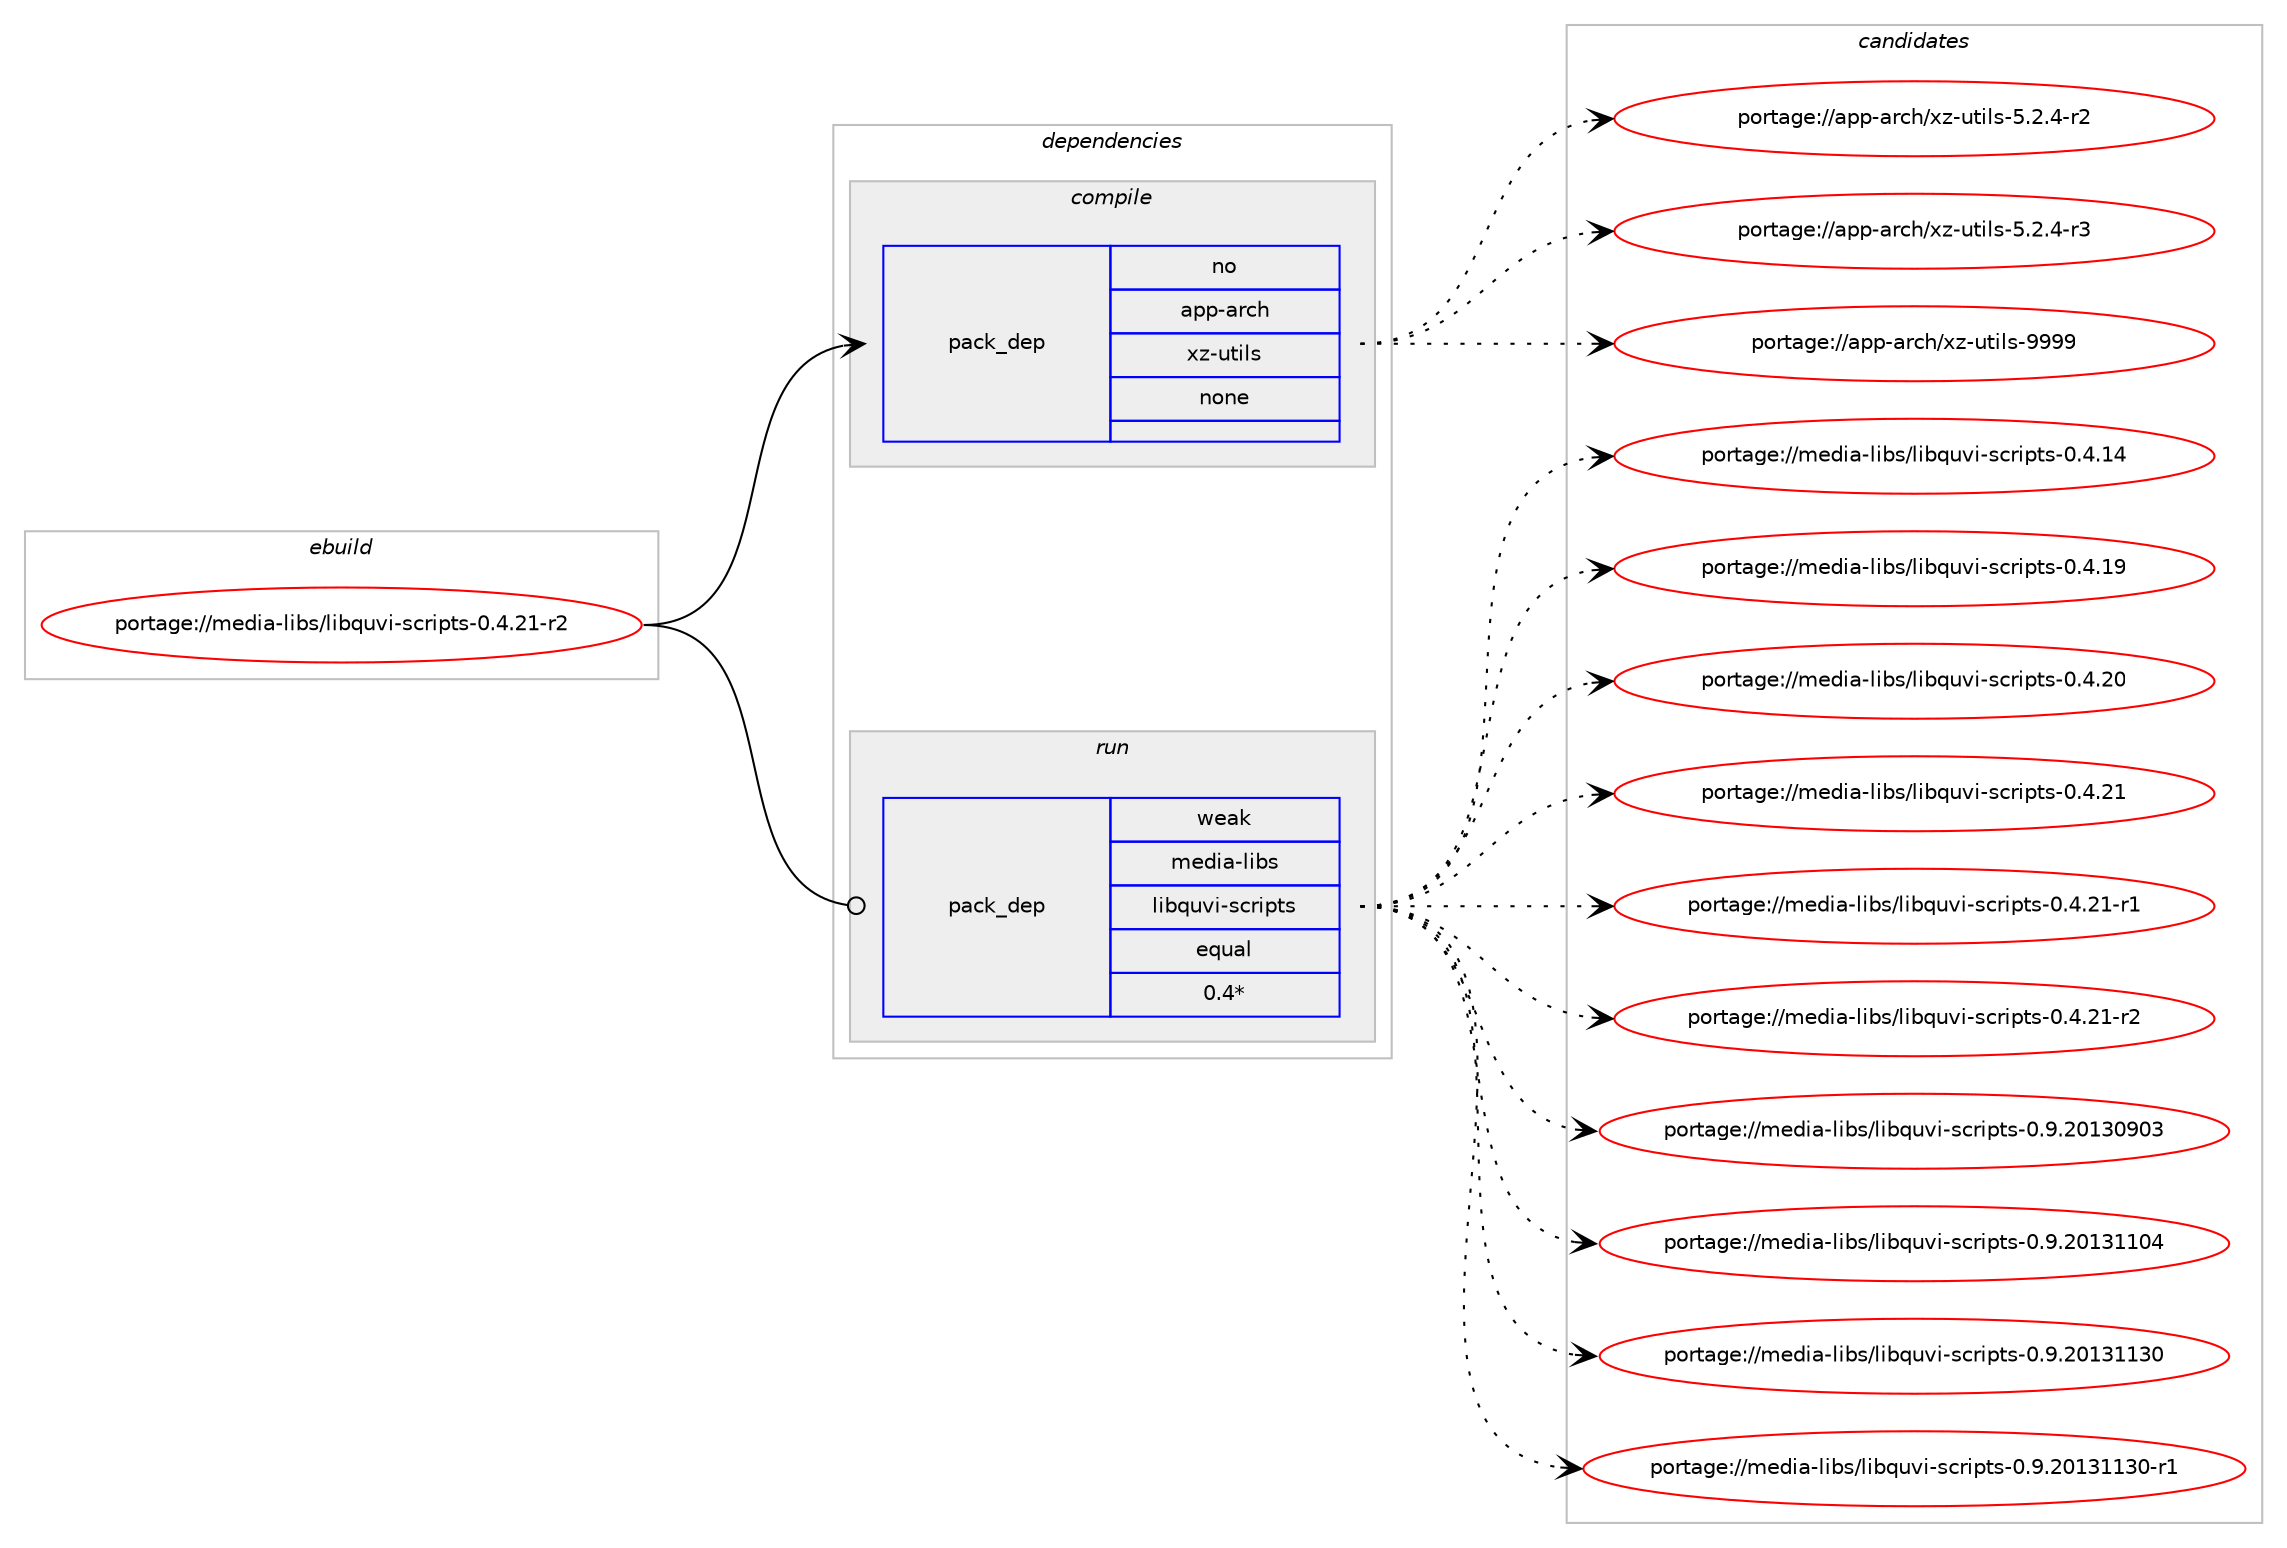 digraph prolog {

# *************
# Graph options
# *************

newrank=true;
concentrate=true;
compound=true;
graph [rankdir=LR,fontname=Helvetica,fontsize=10,ranksep=1.5];#, ranksep=2.5, nodesep=0.2];
edge  [arrowhead=vee];
node  [fontname=Helvetica,fontsize=10];

# **********
# The ebuild
# **********

subgraph cluster_leftcol {
color=gray;
rank=same;
label=<<i>ebuild</i>>;
id [label="portage://media-libs/libquvi-scripts-0.4.21-r2", color=red, width=4, href="../media-libs/libquvi-scripts-0.4.21-r2.svg"];
}

# ****************
# The dependencies
# ****************

subgraph cluster_midcol {
color=gray;
label=<<i>dependencies</i>>;
subgraph cluster_compile {
fillcolor="#eeeeee";
style=filled;
label=<<i>compile</i>>;
subgraph pack235969 {
dependency321443 [label=<<TABLE BORDER="0" CELLBORDER="1" CELLSPACING="0" CELLPADDING="4" WIDTH="220"><TR><TD ROWSPAN="6" CELLPADDING="30">pack_dep</TD></TR><TR><TD WIDTH="110">no</TD></TR><TR><TD>app-arch</TD></TR><TR><TD>xz-utils</TD></TR><TR><TD>none</TD></TR><TR><TD></TD></TR></TABLE>>, shape=none, color=blue];
}
id:e -> dependency321443:w [weight=20,style="solid",arrowhead="vee"];
}
subgraph cluster_compileandrun {
fillcolor="#eeeeee";
style=filled;
label=<<i>compile and run</i>>;
}
subgraph cluster_run {
fillcolor="#eeeeee";
style=filled;
label=<<i>run</i>>;
subgraph pack235970 {
dependency321444 [label=<<TABLE BORDER="0" CELLBORDER="1" CELLSPACING="0" CELLPADDING="4" WIDTH="220"><TR><TD ROWSPAN="6" CELLPADDING="30">pack_dep</TD></TR><TR><TD WIDTH="110">weak</TD></TR><TR><TD>media-libs</TD></TR><TR><TD>libquvi-scripts</TD></TR><TR><TD>equal</TD></TR><TR><TD>0.4*</TD></TR></TABLE>>, shape=none, color=blue];
}
id:e -> dependency321444:w [weight=20,style="solid",arrowhead="odot"];
}
}

# **************
# The candidates
# **************

subgraph cluster_choices {
rank=same;
color=gray;
label=<<i>candidates</i>>;

subgraph choice235969 {
color=black;
nodesep=1;
choiceportage9711211245971149910447120122451171161051081154553465046524511450 [label="portage://app-arch/xz-utils-5.2.4-r2", color=red, width=4,href="../app-arch/xz-utils-5.2.4-r2.svg"];
choiceportage9711211245971149910447120122451171161051081154553465046524511451 [label="portage://app-arch/xz-utils-5.2.4-r3", color=red, width=4,href="../app-arch/xz-utils-5.2.4-r3.svg"];
choiceportage9711211245971149910447120122451171161051081154557575757 [label="portage://app-arch/xz-utils-9999", color=red, width=4,href="../app-arch/xz-utils-9999.svg"];
dependency321443:e -> choiceportage9711211245971149910447120122451171161051081154553465046524511450:w [style=dotted,weight="100"];
dependency321443:e -> choiceportage9711211245971149910447120122451171161051081154553465046524511451:w [style=dotted,weight="100"];
dependency321443:e -> choiceportage9711211245971149910447120122451171161051081154557575757:w [style=dotted,weight="100"];
}
subgraph choice235970 {
color=black;
nodesep=1;
choiceportage1091011001059745108105981154710810598113117118105451159911410511211611545484652464952 [label="portage://media-libs/libquvi-scripts-0.4.14", color=red, width=4,href="../media-libs/libquvi-scripts-0.4.14.svg"];
choiceportage1091011001059745108105981154710810598113117118105451159911410511211611545484652464957 [label="portage://media-libs/libquvi-scripts-0.4.19", color=red, width=4,href="../media-libs/libquvi-scripts-0.4.19.svg"];
choiceportage1091011001059745108105981154710810598113117118105451159911410511211611545484652465048 [label="portage://media-libs/libquvi-scripts-0.4.20", color=red, width=4,href="../media-libs/libquvi-scripts-0.4.20.svg"];
choiceportage1091011001059745108105981154710810598113117118105451159911410511211611545484652465049 [label="portage://media-libs/libquvi-scripts-0.4.21", color=red, width=4,href="../media-libs/libquvi-scripts-0.4.21.svg"];
choiceportage10910110010597451081059811547108105981131171181054511599114105112116115454846524650494511449 [label="portage://media-libs/libquvi-scripts-0.4.21-r1", color=red, width=4,href="../media-libs/libquvi-scripts-0.4.21-r1.svg"];
choiceportage10910110010597451081059811547108105981131171181054511599114105112116115454846524650494511450 [label="portage://media-libs/libquvi-scripts-0.4.21-r2", color=red, width=4,href="../media-libs/libquvi-scripts-0.4.21-r2.svg"];
choiceportage1091011001059745108105981154710810598113117118105451159911410511211611545484657465048495148574851 [label="portage://media-libs/libquvi-scripts-0.9.20130903", color=red, width=4,href="../media-libs/libquvi-scripts-0.9.20130903.svg"];
choiceportage1091011001059745108105981154710810598113117118105451159911410511211611545484657465048495149494852 [label="portage://media-libs/libquvi-scripts-0.9.20131104", color=red, width=4,href="../media-libs/libquvi-scripts-0.9.20131104.svg"];
choiceportage1091011001059745108105981154710810598113117118105451159911410511211611545484657465048495149495148 [label="portage://media-libs/libquvi-scripts-0.9.20131130", color=red, width=4,href="../media-libs/libquvi-scripts-0.9.20131130.svg"];
choiceportage10910110010597451081059811547108105981131171181054511599114105112116115454846574650484951494951484511449 [label="portage://media-libs/libquvi-scripts-0.9.20131130-r1", color=red, width=4,href="../media-libs/libquvi-scripts-0.9.20131130-r1.svg"];
dependency321444:e -> choiceportage1091011001059745108105981154710810598113117118105451159911410511211611545484652464952:w [style=dotted,weight="100"];
dependency321444:e -> choiceportage1091011001059745108105981154710810598113117118105451159911410511211611545484652464957:w [style=dotted,weight="100"];
dependency321444:e -> choiceportage1091011001059745108105981154710810598113117118105451159911410511211611545484652465048:w [style=dotted,weight="100"];
dependency321444:e -> choiceportage1091011001059745108105981154710810598113117118105451159911410511211611545484652465049:w [style=dotted,weight="100"];
dependency321444:e -> choiceportage10910110010597451081059811547108105981131171181054511599114105112116115454846524650494511449:w [style=dotted,weight="100"];
dependency321444:e -> choiceportage10910110010597451081059811547108105981131171181054511599114105112116115454846524650494511450:w [style=dotted,weight="100"];
dependency321444:e -> choiceportage1091011001059745108105981154710810598113117118105451159911410511211611545484657465048495148574851:w [style=dotted,weight="100"];
dependency321444:e -> choiceportage1091011001059745108105981154710810598113117118105451159911410511211611545484657465048495149494852:w [style=dotted,weight="100"];
dependency321444:e -> choiceportage1091011001059745108105981154710810598113117118105451159911410511211611545484657465048495149495148:w [style=dotted,weight="100"];
dependency321444:e -> choiceportage10910110010597451081059811547108105981131171181054511599114105112116115454846574650484951494951484511449:w [style=dotted,weight="100"];
}
}

}

